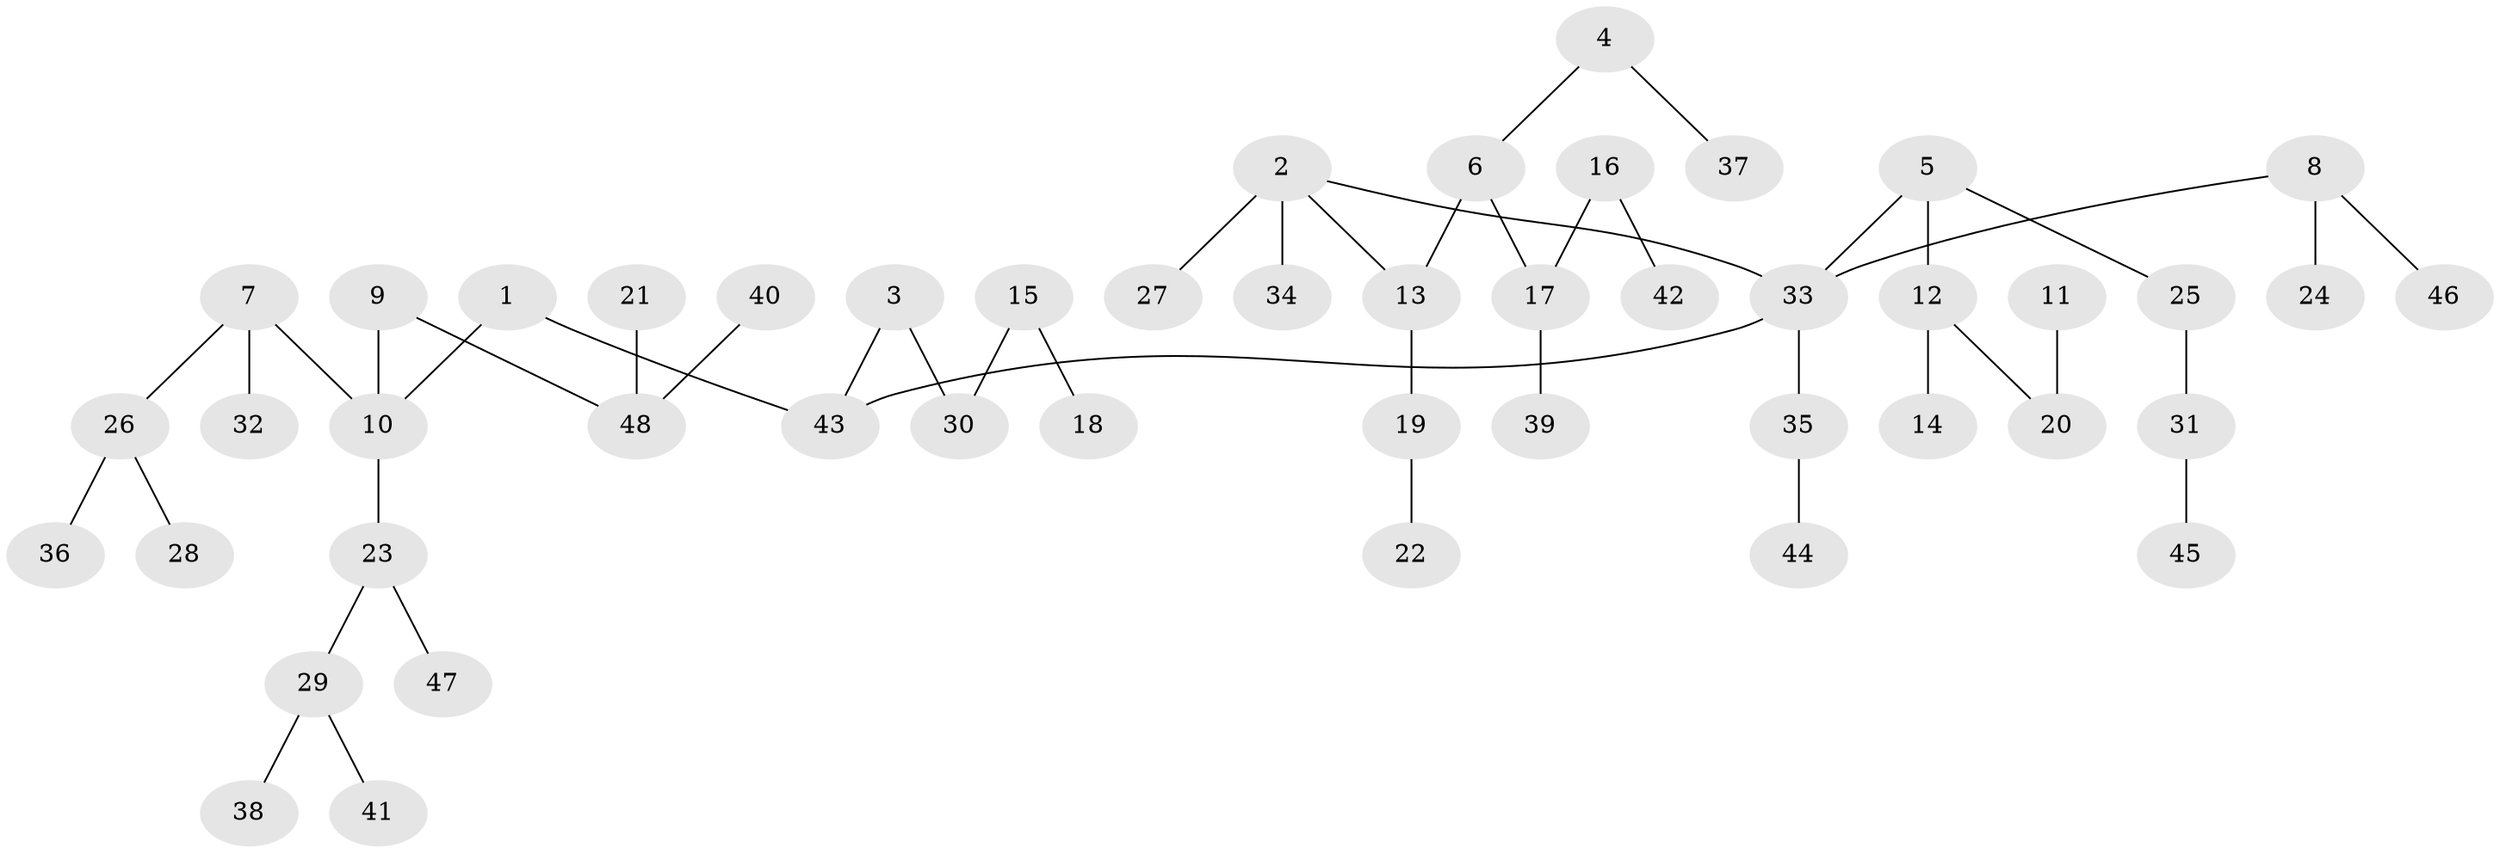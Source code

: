 // original degree distribution, {4: 0.10526315789473684, 5: 0.010526315789473684, 2: 0.3157894736842105, 6: 0.010526315789473684, 3: 0.12631578947368421, 1: 0.43157894736842106}
// Generated by graph-tools (version 1.1) at 2025/02/03/09/25 03:02:31]
// undirected, 48 vertices, 47 edges
graph export_dot {
graph [start="1"]
  node [color=gray90,style=filled];
  1;
  2;
  3;
  4;
  5;
  6;
  7;
  8;
  9;
  10;
  11;
  12;
  13;
  14;
  15;
  16;
  17;
  18;
  19;
  20;
  21;
  22;
  23;
  24;
  25;
  26;
  27;
  28;
  29;
  30;
  31;
  32;
  33;
  34;
  35;
  36;
  37;
  38;
  39;
  40;
  41;
  42;
  43;
  44;
  45;
  46;
  47;
  48;
  1 -- 10 [weight=1.0];
  1 -- 43 [weight=1.0];
  2 -- 13 [weight=1.0];
  2 -- 27 [weight=1.0];
  2 -- 33 [weight=1.0];
  2 -- 34 [weight=1.0];
  3 -- 30 [weight=1.0];
  3 -- 43 [weight=1.0];
  4 -- 6 [weight=1.0];
  4 -- 37 [weight=1.0];
  5 -- 12 [weight=1.0];
  5 -- 25 [weight=1.0];
  5 -- 33 [weight=1.0];
  6 -- 13 [weight=1.0];
  6 -- 17 [weight=1.0];
  7 -- 10 [weight=1.0];
  7 -- 26 [weight=1.0];
  7 -- 32 [weight=1.0];
  8 -- 24 [weight=1.0];
  8 -- 33 [weight=1.0];
  8 -- 46 [weight=1.0];
  9 -- 10 [weight=1.0];
  9 -- 48 [weight=1.0];
  10 -- 23 [weight=1.0];
  11 -- 20 [weight=1.0];
  12 -- 14 [weight=1.0];
  12 -- 20 [weight=1.0];
  13 -- 19 [weight=1.0];
  15 -- 18 [weight=1.0];
  15 -- 30 [weight=1.0];
  16 -- 17 [weight=1.0];
  16 -- 42 [weight=1.0];
  17 -- 39 [weight=1.0];
  19 -- 22 [weight=1.0];
  21 -- 48 [weight=1.0];
  23 -- 29 [weight=1.0];
  23 -- 47 [weight=1.0];
  25 -- 31 [weight=1.0];
  26 -- 28 [weight=1.0];
  26 -- 36 [weight=1.0];
  29 -- 38 [weight=1.0];
  29 -- 41 [weight=1.0];
  31 -- 45 [weight=1.0];
  33 -- 35 [weight=1.0];
  33 -- 43 [weight=1.0];
  35 -- 44 [weight=1.0];
  40 -- 48 [weight=1.0];
}
